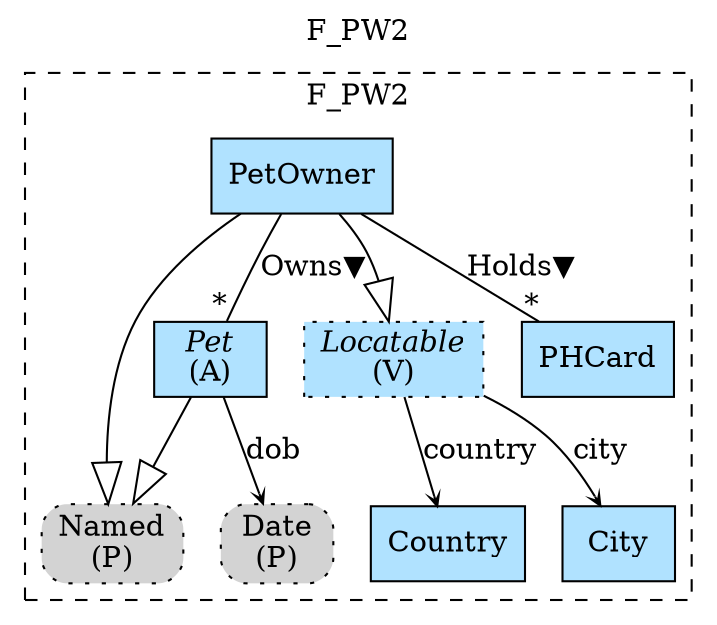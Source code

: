 digraph {graph[label=F_PW2,labelloc=tl,labelfontsize=12];
subgraph cluster_F_PW2{style=dashed;label=F_PW2;
"PNamed"[shape=box,fillcolor=lightgray,style ="rounded,filled,dotted",label=<Named<br/>(P)>];
"Pet"[shape=record,fillcolor=lightskyblue1,style = filled,label=<{<I>Pet</I><br/>(A)}>];
"PDate"[shape=box,fillcolor=lightgray,style ="rounded,filled,dotted",label=<Date<br/>(P)>];
"PetOwner"[shape=record,fillcolor=lightskyblue1,style = filled,label="PetOwner"];
"Locatable"[shape=record,fillcolor=lightskyblue1,style ="filled,dotted",label=<{<I>Locatable</I><br/>(V)}>];
"Country"[shape=record,fillcolor=lightskyblue1,style = filled,label="Country"];
"City"[shape=record,fillcolor=lightskyblue1,style = filled,label="City"];
"PHCard"[shape=record,fillcolor=lightskyblue1,style = filled,label="PHCard"];

"Locatable"->"Country"[label="country",arrowhead=vee,headlabel="",arrowsize=.5];
"Locatable"->"City"[label="city",arrowhead=vee,headlabel="",arrowsize=.5];
"Pet"->"PDate"[label="dob",arrowhead=vee,headlabel="",arrowsize=.5];
"PetOwner"->"Pet"[label="Owns▼",dir=none,taillabel="",headlabel="*"];
"PetOwner"->"PHCard"[label="Holds▼",dir=none,taillabel="",headlabel="*"];
"Pet"->"PNamed"[arrowhead=onormal,arrowsize=2.0];
"PetOwner"->"PNamed"[arrowhead=onormal,arrowsize=2.0];
"PetOwner"->"Locatable"[arrowhead=onormal,arrowsize=2.0];

}


}